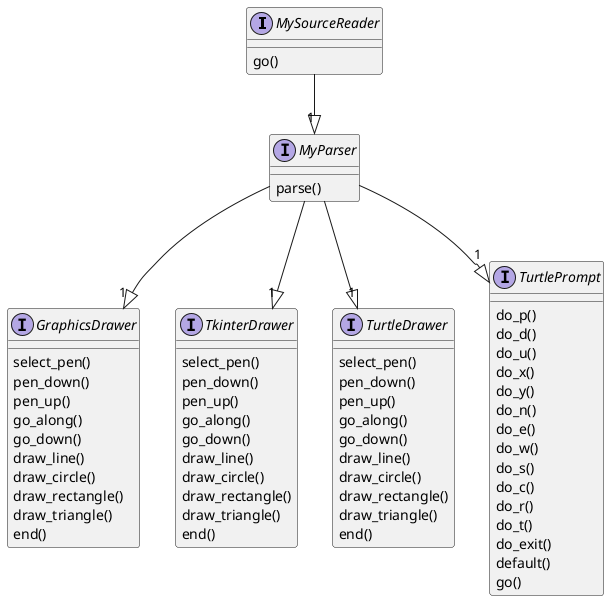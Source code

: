 @startuml
interface MySourceReader {  
go()
}
interface MyParser{
parse()
}
interface GraphicsDrawer{
select_pen()
pen_down()
pen_up()
go_along()
go_down()
draw_line()
draw_circle()
draw_rectangle()
draw_triangle()
end()
}
interface TkinterDrawer{
select_pen()
pen_down()
pen_up()
go_along()
go_down()
draw_line()
draw_circle()
draw_rectangle()
draw_triangle()
end()
}
interface TurtleDrawer{
select_pen()
pen_down()
pen_up()
go_along()
go_down()
draw_line()
draw_circle()
draw_rectangle()
draw_triangle()
end()
}
interface TurtlePrompt{
do_p()
do_d()
do_u()
do_x()
do_y()
do_n()
do_e()
do_w()
do_s()
do_c()
do_r()
do_t()
do_exit()
default()
go()
}
' interface ErrorChecking {
' check()
' notAInt()
' notAString()
' notAList()
' notABool()
' notAFloat()
' notAFloatOrInt()
' error_message()
' }
' interface Dest{
' getDesination()
' }


MySourceReader --|> "1" MyParser
MyParser --|> "1" GraphicsDrawer
MyParser --|> "1" TkinterDrawer
MyParser --|> "1" TurtleDrawer
MyParser --|> "1" TurtlePrompt
' ErrorChecking --|> "1" GraphicsDrawer
' ErrorChecking --|> "1" TkinterDrawer
' ErrorChecking --|> "1" TurtleDrawer
' Dest "1" --|> "1" TkinterDrawer
' Dest --|> "1" GraphicsDrawer
@enduml